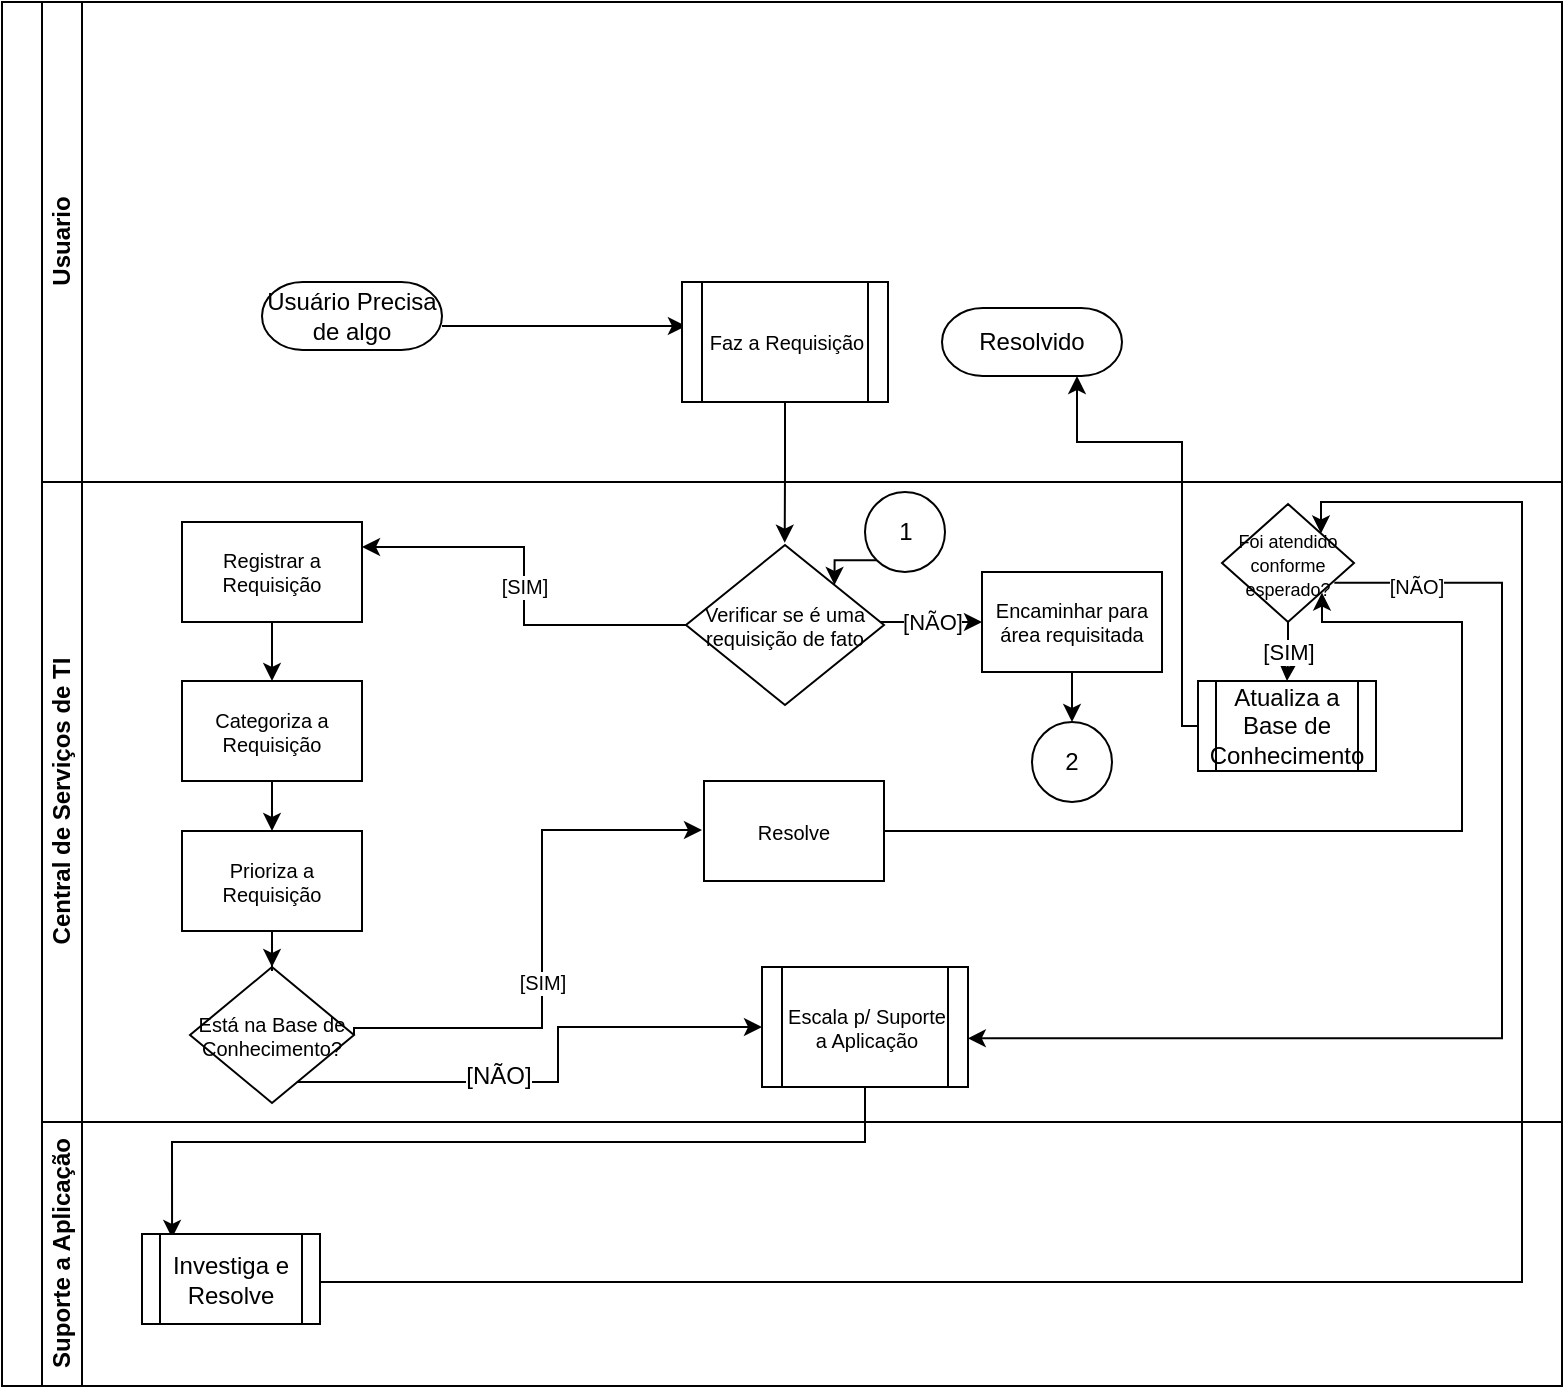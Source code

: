 <mxfile version="12.2.3" type="device" pages="1"><diagram id="Ce8E0mZZXTNe7yo7RrOH" name="Page-1"><mxGraphModel dx="854" dy="419" grid="1" gridSize="10" guides="1" tooltips="1" connect="1" arrows="1" fold="1" page="1" pageScale="1" pageWidth="827" pageHeight="1169" math="0" shadow="0"><root><mxCell id="0"/><mxCell id="1" parent="0"/><mxCell id="XzUxgBfm_S8SLnj7A9nX-6" value="" style="swimlane;html=1;childLayout=stackLayout;resizeParent=1;resizeParentMax=0;horizontal=0;startSize=20;horizontalStack=0;fontSize=11;" parent="1" vertex="1"><mxGeometry x="30" y="130" width="780" height="692" as="geometry"><mxRectangle x="23" y="190" width="30" height="50" as="alternateBounds"/></mxGeometry></mxCell><mxCell id="XzUxgBfm_S8SLnj7A9nX-60" style="edgeStyle=orthogonalEdgeStyle;rounded=0;orthogonalLoop=1;jettySize=auto;html=1;exitX=0.5;exitY=1;exitDx=0;exitDy=0;entryX=0.5;entryY=0;entryDx=0;entryDy=0;fontSize=10;" parent="XzUxgBfm_S8SLnj7A9nX-6" source="XzUxgBfm_S8SLnj7A9nX-57" edge="1"><mxGeometry relative="1" as="geometry"><mxPoint x="391.345" y="270.345" as="targetPoint"/><Array as="points"><mxPoint x="392" y="235"/><mxPoint x="391" y="235"/></Array></mxGeometry></mxCell><mxCell id="zDZq0xDcsWT5s_7lrcZi-24" style="edgeStyle=orthogonalEdgeStyle;rounded=0;orthogonalLoop=1;jettySize=auto;html=1;entryX=0.169;entryY=0.044;entryDx=0;entryDy=0;entryPerimeter=0;" parent="XzUxgBfm_S8SLnj7A9nX-6" source="XzUxgBfm_S8SLnj7A9nX-81" target="zDZq0xDcsWT5s_7lrcZi-30" edge="1"><mxGeometry relative="1" as="geometry"><Array as="points"><mxPoint x="432" y="570"/><mxPoint x="85" y="570"/></Array><mxPoint x="87" y="583" as="targetPoint"/></mxGeometry></mxCell><mxCell id="zDZq0xDcsWT5s_7lrcZi-53" style="edgeStyle=orthogonalEdgeStyle;rounded=0;orthogonalLoop=1;jettySize=auto;html=1;exitX=1;exitY=0.5;exitDx=0;exitDy=0;entryX=1;entryY=0;entryDx=0;entryDy=0;" parent="XzUxgBfm_S8SLnj7A9nX-6" source="zDZq0xDcsWT5s_7lrcZi-30" target="XzUxgBfm_S8SLnj7A9nX-84" edge="1"><mxGeometry relative="1" as="geometry"><Array as="points"><mxPoint x="159" y="640"/><mxPoint x="760" y="640"/><mxPoint x="760" y="250"/><mxPoint x="659" y="250"/></Array><mxPoint x="269" y="663" as="sourcePoint"/><mxPoint x="567" y="120" as="targetPoint"/></mxGeometry></mxCell><mxCell id="XzUxgBfm_S8SLnj7A9nX-7" value="Usuario" style="swimlane;html=1;startSize=20;horizontal=0;" parent="XzUxgBfm_S8SLnj7A9nX-6" vertex="1"><mxGeometry x="20" width="760" height="240" as="geometry"/></mxCell><mxCell id="F4NNKF-dw93jevhRukHv-9" style="edgeStyle=orthogonalEdgeStyle;rounded=0;orthogonalLoop=1;jettySize=auto;html=1;entryX=0.019;entryY=0.367;entryDx=0;entryDy=0;entryPerimeter=0;" edge="1" parent="XzUxgBfm_S8SLnj7A9nX-7" source="XzUxgBfm_S8SLnj7A9nX-12" target="XzUxgBfm_S8SLnj7A9nX-57"><mxGeometry relative="1" as="geometry"><Array as="points"><mxPoint x="240" y="162"/><mxPoint x="240" y="162"/></Array></mxGeometry></mxCell><mxCell id="XzUxgBfm_S8SLnj7A9nX-12" value="Usuário Precisa de algo" style="rounded=1;whiteSpace=wrap;html=1;strokeWidth=1;arcSize=60;" parent="XzUxgBfm_S8SLnj7A9nX-7" vertex="1"><mxGeometry x="110" y="140" width="90" height="34" as="geometry"/></mxCell><mxCell id="XzUxgBfm_S8SLnj7A9nX-38" value="Resolvido" style="rounded=1;whiteSpace=wrap;html=1;strokeWidth=1;arcSize=60;" parent="XzUxgBfm_S8SLnj7A9nX-7" vertex="1"><mxGeometry x="450" y="153" width="90" height="34" as="geometry"/></mxCell><mxCell id="XzUxgBfm_S8SLnj7A9nX-57" value="Faz a Requisição" style="shape=process;whiteSpace=wrap;html=1;backgroundOutline=1;strokeWidth=1;fontSize=10;" parent="XzUxgBfm_S8SLnj7A9nX-7" vertex="1"><mxGeometry x="320" y="140" width="103" height="60" as="geometry"/></mxCell><mxCell id="XzUxgBfm_S8SLnj7A9nX-8" value="Central de Serviços de TI" style="swimlane;html=1;startSize=20;horizontal=0;" parent="XzUxgBfm_S8SLnj7A9nX-6" vertex="1"><mxGeometry x="20" y="240" width="760" height="320" as="geometry"/></mxCell><mxCell id="F4NNKF-dw93jevhRukHv-5" value="[NÃO]" style="edgeStyle=orthogonalEdgeStyle;rounded=0;orthogonalLoop=1;jettySize=auto;html=1;entryX=0;entryY=0.5;entryDx=0;entryDy=0;" edge="1" parent="XzUxgBfm_S8SLnj7A9nX-8" source="XzUxgBfm_S8SLnj7A9nX-65" target="XzUxgBfm_S8SLnj7A9nX-69"><mxGeometry relative="1" as="geometry"><Array as="points"><mxPoint x="420" y="70"/><mxPoint x="420" y="70"/></Array></mxGeometry></mxCell><mxCell id="XzUxgBfm_S8SLnj7A9nX-65" value="Verificar se é uma requisição de fato" style="rhombus;whiteSpace=wrap;html=1;strokeWidth=1;fontSize=10;" parent="XzUxgBfm_S8SLnj7A9nX-8" vertex="1"><mxGeometry x="322" y="31.5" width="99" height="80" as="geometry"/></mxCell><mxCell id="F4NNKF-dw93jevhRukHv-11" style="edgeStyle=orthogonalEdgeStyle;rounded=0;orthogonalLoop=1;jettySize=auto;html=1;entryX=0.5;entryY=0;entryDx=0;entryDy=0;" edge="1" parent="XzUxgBfm_S8SLnj7A9nX-8" source="XzUxgBfm_S8SLnj7A9nX-69" target="F4NNKF-dw93jevhRukHv-10"><mxGeometry relative="1" as="geometry"/></mxCell><mxCell id="XzUxgBfm_S8SLnj7A9nX-69" value="Encaminhar para área requisitada" style="rounded=0;whiteSpace=wrap;html=1;strokeWidth=1;fontSize=10;" parent="XzUxgBfm_S8SLnj7A9nX-8" vertex="1"><mxGeometry x="470" y="45" width="90" height="50" as="geometry"/></mxCell><mxCell id="zDZq0xDcsWT5s_7lrcZi-6" style="edgeStyle=orthogonalEdgeStyle;rounded=0;orthogonalLoop=1;jettySize=auto;html=1;" parent="XzUxgBfm_S8SLnj7A9nX-8" source="XzUxgBfm_S8SLnj7A9nX-72" target="zDZq0xDcsWT5s_7lrcZi-3" edge="1"><mxGeometry relative="1" as="geometry"/></mxCell><mxCell id="XzUxgBfm_S8SLnj7A9nX-72" value="Registrar a Requisição" style="rounded=0;whiteSpace=wrap;html=1;strokeWidth=1;fontSize=10;" parent="XzUxgBfm_S8SLnj7A9nX-8" vertex="1"><mxGeometry x="70" y="20" width="90" height="50" as="geometry"/></mxCell><mxCell id="zDZq0xDcsWT5s_7lrcZi-10" style="edgeStyle=orthogonalEdgeStyle;rounded=0;orthogonalLoop=1;jettySize=auto;html=1;exitX=0.5;exitY=1;exitDx=0;exitDy=0;entryX=0;entryY=0.5;entryDx=0;entryDy=0;" parent="XzUxgBfm_S8SLnj7A9nX-8" source="XzUxgBfm_S8SLnj7A9nX-74" target="XzUxgBfm_S8SLnj7A9nX-81" edge="1"><mxGeometry relative="1" as="geometry"><Array as="points"><mxPoint x="115" y="300"/><mxPoint x="258" y="300"/><mxPoint x="258" y="273"/></Array></mxGeometry></mxCell><mxCell id="zDZq0xDcsWT5s_7lrcZi-11" value="[NÃO]" style="text;html=1;resizable=0;points=[];align=center;verticalAlign=middle;labelBackgroundColor=#ffffff;" parent="zDZq0xDcsWT5s_7lrcZi-10" vertex="1" connectable="0"><mxGeometry x="-0.131" y="3" relative="1" as="geometry"><mxPoint as="offset"/></mxGeometry></mxCell><mxCell id="XzUxgBfm_S8SLnj7A9nX-74" value="Está na Base de Conhecimento?" style="rhombus;whiteSpace=wrap;html=1;strokeWidth=1;fontSize=10;" parent="XzUxgBfm_S8SLnj7A9nX-8" vertex="1"><mxGeometry x="74" y="242.5" width="82" height="68" as="geometry"/></mxCell><mxCell id="XzUxgBfm_S8SLnj7A9nX-78" value="Resolve" style="rounded=0;whiteSpace=wrap;html=1;strokeWidth=1;fontSize=10;" parent="XzUxgBfm_S8SLnj7A9nX-8" vertex="1"><mxGeometry x="331" y="149.5" width="90" height="50" as="geometry"/></mxCell><mxCell id="XzUxgBfm_S8SLnj7A9nX-81" value="Escala p/ Suporte a Aplicação" style="shape=process;whiteSpace=wrap;html=1;backgroundOutline=1;strokeWidth=1;fontSize=10;" parent="XzUxgBfm_S8SLnj7A9nX-8" vertex="1"><mxGeometry x="360" y="242.5" width="103" height="60" as="geometry"/></mxCell><mxCell id="zDZq0xDcsWT5s_7lrcZi-9" style="edgeStyle=orthogonalEdgeStyle;rounded=0;orthogonalLoop=1;jettySize=auto;html=1;entryX=0.5;entryY=0;entryDx=0;entryDy=0;" parent="XzUxgBfm_S8SLnj7A9nX-8" source="zDZq0xDcsWT5s_7lrcZi-3" target="zDZq0xDcsWT5s_7lrcZi-4" edge="1"><mxGeometry relative="1" as="geometry"/></mxCell><mxCell id="zDZq0xDcsWT5s_7lrcZi-3" value="Categoriza a Requisição" style="rounded=0;whiteSpace=wrap;html=1;strokeWidth=1;fontSize=10;" parent="XzUxgBfm_S8SLnj7A9nX-8" vertex="1"><mxGeometry x="70" y="99.5" width="90" height="50" as="geometry"/></mxCell><mxCell id="XzUxgBfm_S8SLnj7A9nX-70" value="[SIM]" style="edgeStyle=orthogonalEdgeStyle;rounded=0;orthogonalLoop=1;jettySize=auto;html=1;fontSize=10;entryX=1;entryY=0.25;entryDx=0;entryDy=0;" parent="XzUxgBfm_S8SLnj7A9nX-8" source="XzUxgBfm_S8SLnj7A9nX-65" target="XzUxgBfm_S8SLnj7A9nX-72" edge="1"><mxGeometry relative="1" as="geometry"><mxPoint x="180" y="71.5" as="targetPoint"/></mxGeometry></mxCell><mxCell id="zDZq0xDcsWT5s_7lrcZi-5" style="edgeStyle=orthogonalEdgeStyle;rounded=0;orthogonalLoop=1;jettySize=auto;html=1;exitX=0.5;exitY=1;exitDx=0;exitDy=0;" parent="XzUxgBfm_S8SLnj7A9nX-8" source="zDZq0xDcsWT5s_7lrcZi-4" target="XzUxgBfm_S8SLnj7A9nX-74" edge="1"><mxGeometry relative="1" as="geometry"/></mxCell><mxCell id="zDZq0xDcsWT5s_7lrcZi-4" value="Prioriza a Requisição" style="rounded=0;whiteSpace=wrap;html=1;strokeWidth=1;fontSize=10;" parent="XzUxgBfm_S8SLnj7A9nX-8" vertex="1"><mxGeometry x="70" y="174.5" width="90" height="50" as="geometry"/></mxCell><mxCell id="zDZq0xDcsWT5s_7lrcZi-13" value="Atualiza a Base de Conhecimento" style="shape=process;whiteSpace=wrap;html=1;backgroundOutline=1;" parent="XzUxgBfm_S8SLnj7A9nX-8" vertex="1"><mxGeometry x="578" y="99.5" width="89" height="45" as="geometry"/></mxCell><mxCell id="F4NNKF-dw93jevhRukHv-6" value="[SIM]" style="edgeStyle=orthogonalEdgeStyle;rounded=0;orthogonalLoop=1;jettySize=auto;html=1;entryX=0.5;entryY=0;entryDx=0;entryDy=0;" edge="1" parent="XzUxgBfm_S8SLnj7A9nX-8" source="XzUxgBfm_S8SLnj7A9nX-84" target="zDZq0xDcsWT5s_7lrcZi-13"><mxGeometry relative="1" as="geometry"/></mxCell><mxCell id="XzUxgBfm_S8SLnj7A9nX-84" value="&lt;span style=&quot;font-size: 9px&quot;&gt;Foi atendido conforme esperado?&lt;/span&gt;" style="rhombus;whiteSpace=wrap;html=1;strokeWidth=1;fontSize=10;" parent="XzUxgBfm_S8SLnj7A9nX-8" vertex="1"><mxGeometry x="590" y="11" width="66" height="59" as="geometry"/></mxCell><mxCell id="XzUxgBfm_S8SLnj7A9nX-83" style="edgeStyle=orthogonalEdgeStyle;rounded=0;orthogonalLoop=1;jettySize=auto;html=1;exitX=1;exitY=0.5;exitDx=0;exitDy=0;fontSize=10;entryX=1;entryY=1;entryDx=0;entryDy=0;" parent="XzUxgBfm_S8SLnj7A9nX-8" source="XzUxgBfm_S8SLnj7A9nX-78" target="XzUxgBfm_S8SLnj7A9nX-84" edge="1"><mxGeometry relative="1" as="geometry"><mxPoint x="620" y="-120" as="targetPoint"/><Array as="points"><mxPoint x="421" y="174"/><mxPoint x="710" y="174"/><mxPoint x="710" y="70"/><mxPoint x="640" y="70"/><mxPoint x="640" y="55"/></Array></mxGeometry></mxCell><mxCell id="XzUxgBfm_S8SLnj7A9nX-88" style="edgeStyle=orthogonalEdgeStyle;rounded=0;orthogonalLoop=1;jettySize=auto;html=1;entryX=0.999;entryY=0.594;entryDx=0;entryDy=0;entryPerimeter=0;fontSize=10;exitX=0.851;exitY=0.667;exitDx=0;exitDy=0;exitPerimeter=0;" parent="XzUxgBfm_S8SLnj7A9nX-8" source="XzUxgBfm_S8SLnj7A9nX-84" target="XzUxgBfm_S8SLnj7A9nX-81" edge="1"><mxGeometry relative="1" as="geometry"><Array as="points"><mxPoint x="730" y="50"/><mxPoint x="730" y="278"/></Array><mxPoint x="650" y="50" as="sourcePoint"/></mxGeometry></mxCell><mxCell id="XzUxgBfm_S8SLnj7A9nX-89" value="[NÃO]" style="text;html=1;resizable=0;points=[];align=center;verticalAlign=middle;labelBackgroundColor=#ffffff;fontSize=10;" parent="XzUxgBfm_S8SLnj7A9nX-88" vertex="1" connectable="0"><mxGeometry x="-0.86" y="-1" relative="1" as="geometry"><mxPoint as="offset"/></mxGeometry></mxCell><mxCell id="F4NNKF-dw93jevhRukHv-10" value="2" style="ellipse;whiteSpace=wrap;html=1;aspect=fixed;" vertex="1" parent="XzUxgBfm_S8SLnj7A9nX-8"><mxGeometry x="495" y="120" width="40" height="40" as="geometry"/></mxCell><mxCell id="F4NNKF-dw93jevhRukHv-13" style="edgeStyle=orthogonalEdgeStyle;rounded=0;orthogonalLoop=1;jettySize=auto;html=1;exitX=0;exitY=1;exitDx=0;exitDy=0;entryX=1;entryY=0;entryDx=0;entryDy=0;" edge="1" parent="XzUxgBfm_S8SLnj7A9nX-8" source="F4NNKF-dw93jevhRukHv-12" target="XzUxgBfm_S8SLnj7A9nX-65"><mxGeometry relative="1" as="geometry"/></mxCell><mxCell id="F4NNKF-dw93jevhRukHv-12" value="1" style="ellipse;whiteSpace=wrap;html=1;aspect=fixed;" vertex="1" parent="XzUxgBfm_S8SLnj7A9nX-8"><mxGeometry x="411.5" y="5" width="40" height="40" as="geometry"/></mxCell><mxCell id="XzUxgBfm_S8SLnj7A9nX-9" value="Suporte a Aplicação" style="swimlane;html=1;startSize=20;horizontal=0;" parent="XzUxgBfm_S8SLnj7A9nX-6" vertex="1"><mxGeometry x="20" y="560" width="760" height="132" as="geometry"/></mxCell><mxCell id="zDZq0xDcsWT5s_7lrcZi-30" value="Investiga e Resolve" style="shape=process;whiteSpace=wrap;html=1;backgroundOutline=1;" parent="XzUxgBfm_S8SLnj7A9nX-9" vertex="1"><mxGeometry x="50" y="56" width="89" height="45" as="geometry"/></mxCell><mxCell id="F4NNKF-dw93jevhRukHv-7" style="edgeStyle=orthogonalEdgeStyle;rounded=0;orthogonalLoop=1;jettySize=auto;html=1;entryX=0.75;entryY=1;entryDx=0;entryDy=0;" edge="1" parent="XzUxgBfm_S8SLnj7A9nX-6" source="zDZq0xDcsWT5s_7lrcZi-13" target="XzUxgBfm_S8SLnj7A9nX-38"><mxGeometry relative="1" as="geometry"><mxPoint x="580" y="160" as="targetPoint"/><Array as="points"><mxPoint x="590" y="362"/><mxPoint x="590" y="220"/><mxPoint x="538" y="220"/></Array></mxGeometry></mxCell><mxCell id="XzUxgBfm_S8SLnj7A9nX-76" style="edgeStyle=orthogonalEdgeStyle;rounded=0;orthogonalLoop=1;jettySize=auto;html=1;exitX=1;exitY=0.5;exitDx=0;exitDy=0;fontSize=10;" parent="1" source="XzUxgBfm_S8SLnj7A9nX-74" edge="1"><mxGeometry relative="1" as="geometry"><mxPoint x="380" y="544" as="targetPoint"/><Array as="points"><mxPoint x="206" y="643"/><mxPoint x="300" y="643"/><mxPoint x="300" y="544"/></Array></mxGeometry></mxCell><mxCell id="XzUxgBfm_S8SLnj7A9nX-77" value="[SIM]" style="text;html=1;resizable=0;points=[];align=center;verticalAlign=middle;labelBackgroundColor=#ffffff;fontSize=10;" parent="XzUxgBfm_S8SLnj7A9nX-76" vertex="1" connectable="0"><mxGeometry x="-0.2" y="-3" relative="1" as="geometry"><mxPoint x="-3" y="-10" as="offset"/></mxGeometry></mxCell></root></mxGraphModel></diagram></mxfile>